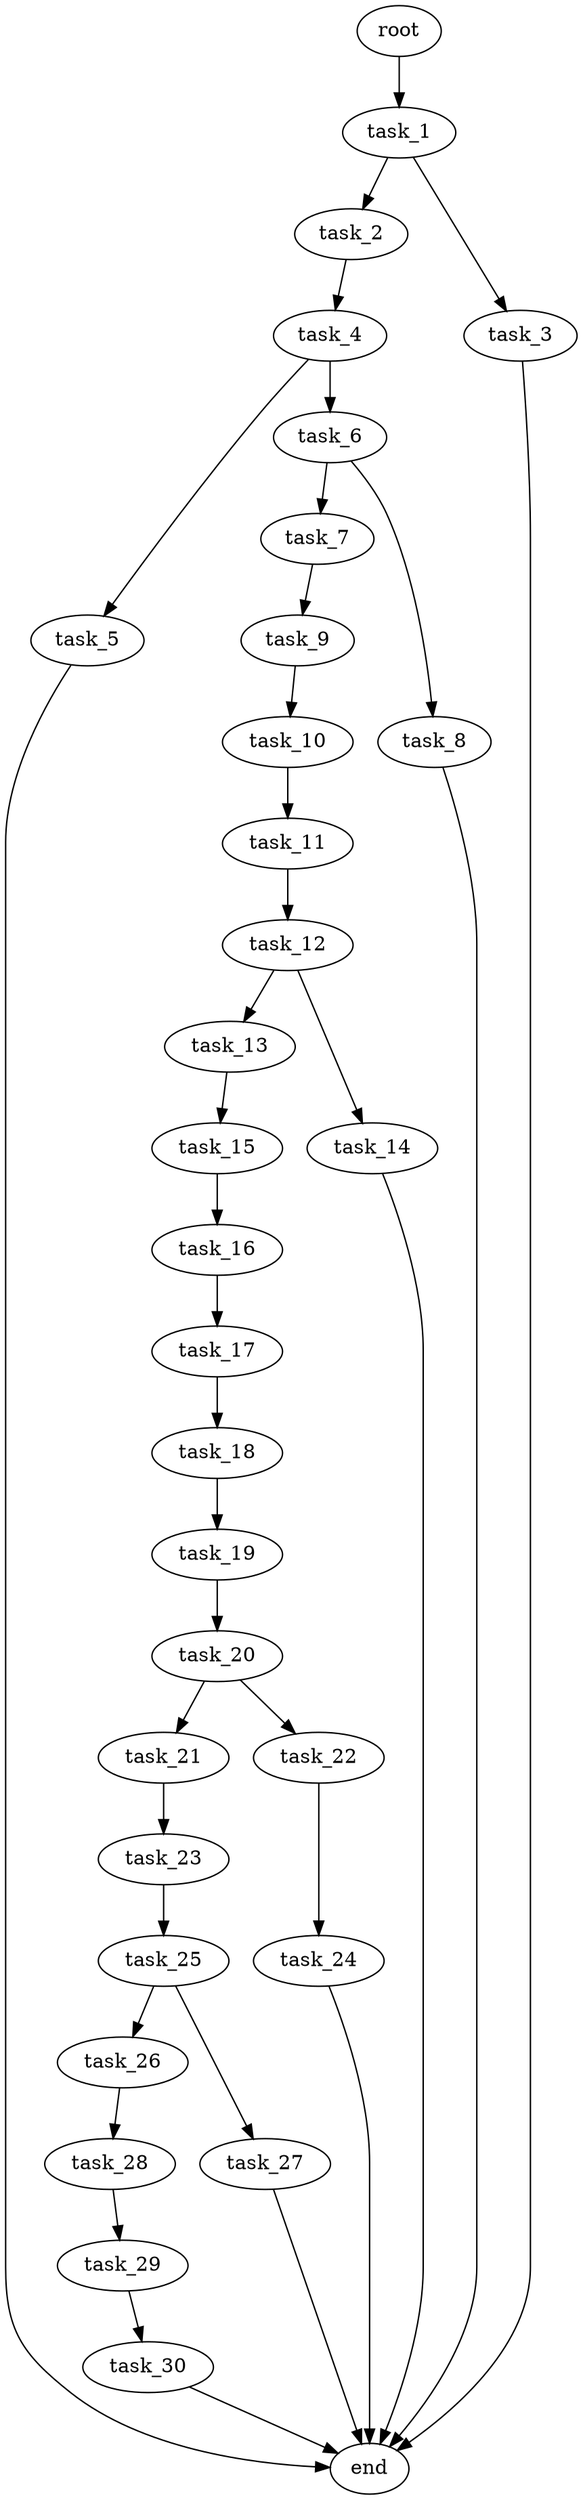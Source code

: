 digraph G {
  root [size="0.000000e+00"];
  task_1 [size="6.967727e+10"];
  task_2 [size="8.365175e+10"];
  task_3 [size="8.115307e+10"];
  task_4 [size="6.410481e+10"];
  task_5 [size="7.164388e+10"];
  task_6 [size="8.970202e+10"];
  task_7 [size="3.906793e+10"];
  task_8 [size="3.083934e+10"];
  task_9 [size="5.251001e+09"];
  task_10 [size="4.765266e+08"];
  task_11 [size="7.724325e+10"];
  task_12 [size="7.671375e+10"];
  task_13 [size="9.288277e+10"];
  task_14 [size="3.747072e+10"];
  task_15 [size="2.386165e+10"];
  task_16 [size="9.147729e+09"];
  task_17 [size="4.217406e+10"];
  task_18 [size="9.892917e+10"];
  task_19 [size="3.371829e+10"];
  task_20 [size="1.922326e+10"];
  task_21 [size="6.689826e+10"];
  task_22 [size="2.206458e+10"];
  task_23 [size="8.822978e+10"];
  task_24 [size="7.969445e+10"];
  task_25 [size="8.304676e+10"];
  task_26 [size="1.679661e+10"];
  task_27 [size="1.671306e+10"];
  task_28 [size="4.157384e+10"];
  task_29 [size="1.077731e+10"];
  task_30 [size="3.272088e+10"];
  end [size="0.000000e+00"];

  root -> task_1 [size="1.000000e-12"];
  task_1 -> task_2 [size="8.365175e+08"];
  task_1 -> task_3 [size="8.115307e+08"];
  task_2 -> task_4 [size="6.410481e+08"];
  task_3 -> end [size="1.000000e-12"];
  task_4 -> task_5 [size="7.164388e+08"];
  task_4 -> task_6 [size="8.970202e+08"];
  task_5 -> end [size="1.000000e-12"];
  task_6 -> task_7 [size="3.906793e+08"];
  task_6 -> task_8 [size="3.083934e+08"];
  task_7 -> task_9 [size="5.251001e+07"];
  task_8 -> end [size="1.000000e-12"];
  task_9 -> task_10 [size="4.765266e+06"];
  task_10 -> task_11 [size="7.724325e+08"];
  task_11 -> task_12 [size="7.671375e+08"];
  task_12 -> task_13 [size="9.288277e+08"];
  task_12 -> task_14 [size="3.747072e+08"];
  task_13 -> task_15 [size="2.386165e+08"];
  task_14 -> end [size="1.000000e-12"];
  task_15 -> task_16 [size="9.147729e+07"];
  task_16 -> task_17 [size="4.217406e+08"];
  task_17 -> task_18 [size="9.892917e+08"];
  task_18 -> task_19 [size="3.371829e+08"];
  task_19 -> task_20 [size="1.922326e+08"];
  task_20 -> task_21 [size="6.689826e+08"];
  task_20 -> task_22 [size="2.206458e+08"];
  task_21 -> task_23 [size="8.822978e+08"];
  task_22 -> task_24 [size="7.969445e+08"];
  task_23 -> task_25 [size="8.304676e+08"];
  task_24 -> end [size="1.000000e-12"];
  task_25 -> task_26 [size="1.679661e+08"];
  task_25 -> task_27 [size="1.671306e+08"];
  task_26 -> task_28 [size="4.157384e+08"];
  task_27 -> end [size="1.000000e-12"];
  task_28 -> task_29 [size="1.077731e+08"];
  task_29 -> task_30 [size="3.272088e+08"];
  task_30 -> end [size="1.000000e-12"];
}
